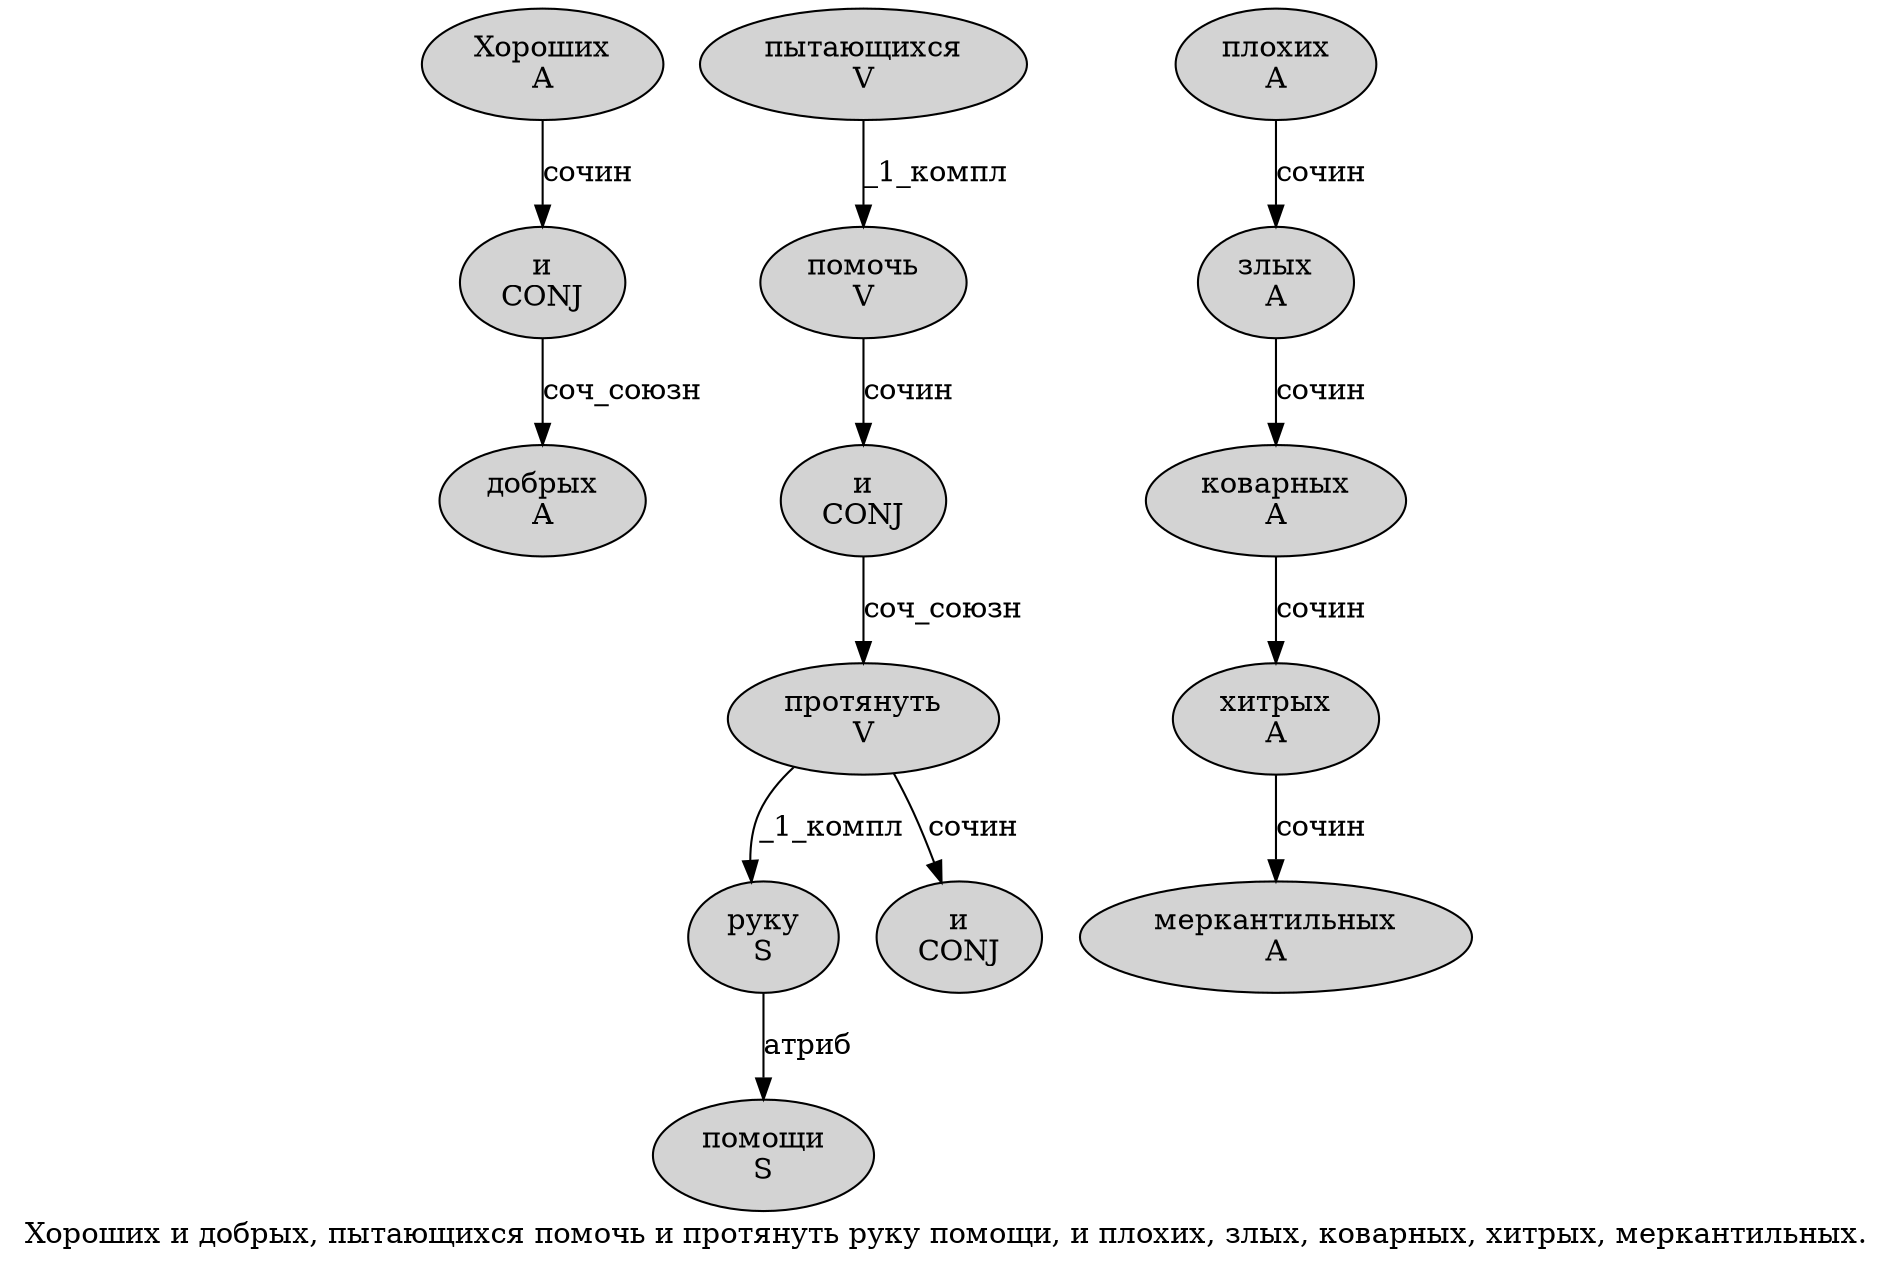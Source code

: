 digraph SENTENCE_404 {
	graph [label="Хороших и добрых, пытающихся помочь и протянуть руку помощи, и плохих, злых, коварных, хитрых, меркантильных."]
	node [style=filled]
		0 [label="Хороших
A" color="" fillcolor=lightgray penwidth=1 shape=ellipse]
		1 [label="и
CONJ" color="" fillcolor=lightgray penwidth=1 shape=ellipse]
		2 [label="добрых
A" color="" fillcolor=lightgray penwidth=1 shape=ellipse]
		4 [label="пытающихся
V" color="" fillcolor=lightgray penwidth=1 shape=ellipse]
		5 [label="помочь
V" color="" fillcolor=lightgray penwidth=1 shape=ellipse]
		6 [label="и
CONJ" color="" fillcolor=lightgray penwidth=1 shape=ellipse]
		7 [label="протянуть
V" color="" fillcolor=lightgray penwidth=1 shape=ellipse]
		8 [label="руку
S" color="" fillcolor=lightgray penwidth=1 shape=ellipse]
		9 [label="помощи
S" color="" fillcolor=lightgray penwidth=1 shape=ellipse]
		11 [label="и
CONJ" color="" fillcolor=lightgray penwidth=1 shape=ellipse]
		12 [label="плохих
A" color="" fillcolor=lightgray penwidth=1 shape=ellipse]
		14 [label="злых
A" color="" fillcolor=lightgray penwidth=1 shape=ellipse]
		16 [label="коварных
A" color="" fillcolor=lightgray penwidth=1 shape=ellipse]
		18 [label="хитрых
A" color="" fillcolor=lightgray penwidth=1 shape=ellipse]
		20 [label="меркантильных
A" color="" fillcolor=lightgray penwidth=1 shape=ellipse]
			5 -> 6 [label="сочин"]
			0 -> 1 [label="сочин"]
			1 -> 2 [label="соч_союзн"]
			8 -> 9 [label="атриб"]
			4 -> 5 [label="_1_компл"]
			6 -> 7 [label="соч_союзн"]
			7 -> 8 [label="_1_компл"]
			7 -> 11 [label="сочин"]
			12 -> 14 [label="сочин"]
			16 -> 18 [label="сочин"]
			14 -> 16 [label="сочин"]
			18 -> 20 [label="сочин"]
}